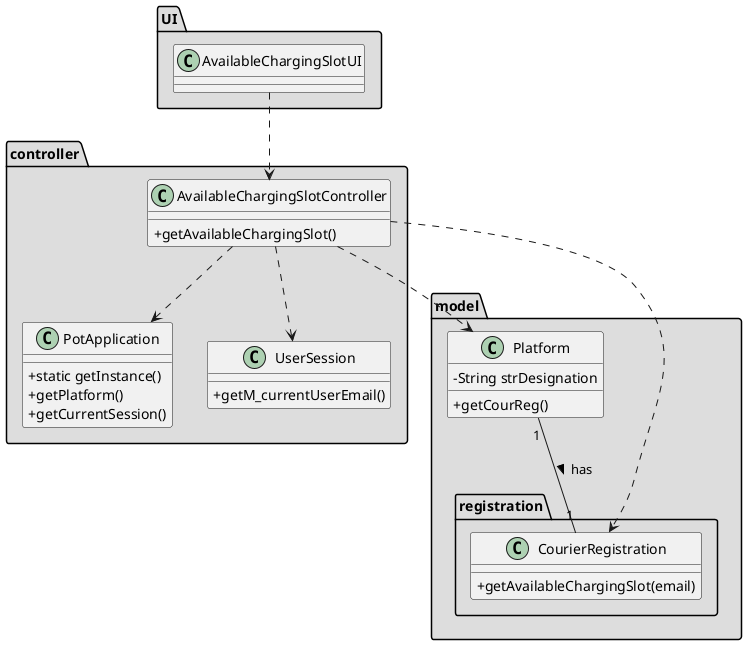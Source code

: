 @startuml
skinparam classAttributeIconSize 0


package "UI" #DDDDDD{
class AvailableChargingSlotUI {
    
}
}
package "controller" #DDDDDD{
class AvailableChargingSlotController {
    
  +getAvailableChargingSlot()
}
class PotApplication
{
  +static getInstance()
  +getPlatform()
  +getCurrentSession()
}

class UserSession
{
  +getM_currentUserEmail()
}
}
package "model" #DDDDDD{
class Platform {
  -String strDesignation
  +getCourReg()
}

package "registration" #DDDDDD{
class CourierRegistration {

  +getAvailableChargingSlot(email)

}
}
}


Platform "1" -- "1" CourierRegistration: has >


AvailableChargingSlotUI ..> AvailableChargingSlotController

AvailableChargingSlotController ..> Platform
AvailableChargingSlotController ..> CourierRegistration
AvailableChargingSlotController ..> PotApplication
AvailableChargingSlotController ..> UserSession


@enduml


